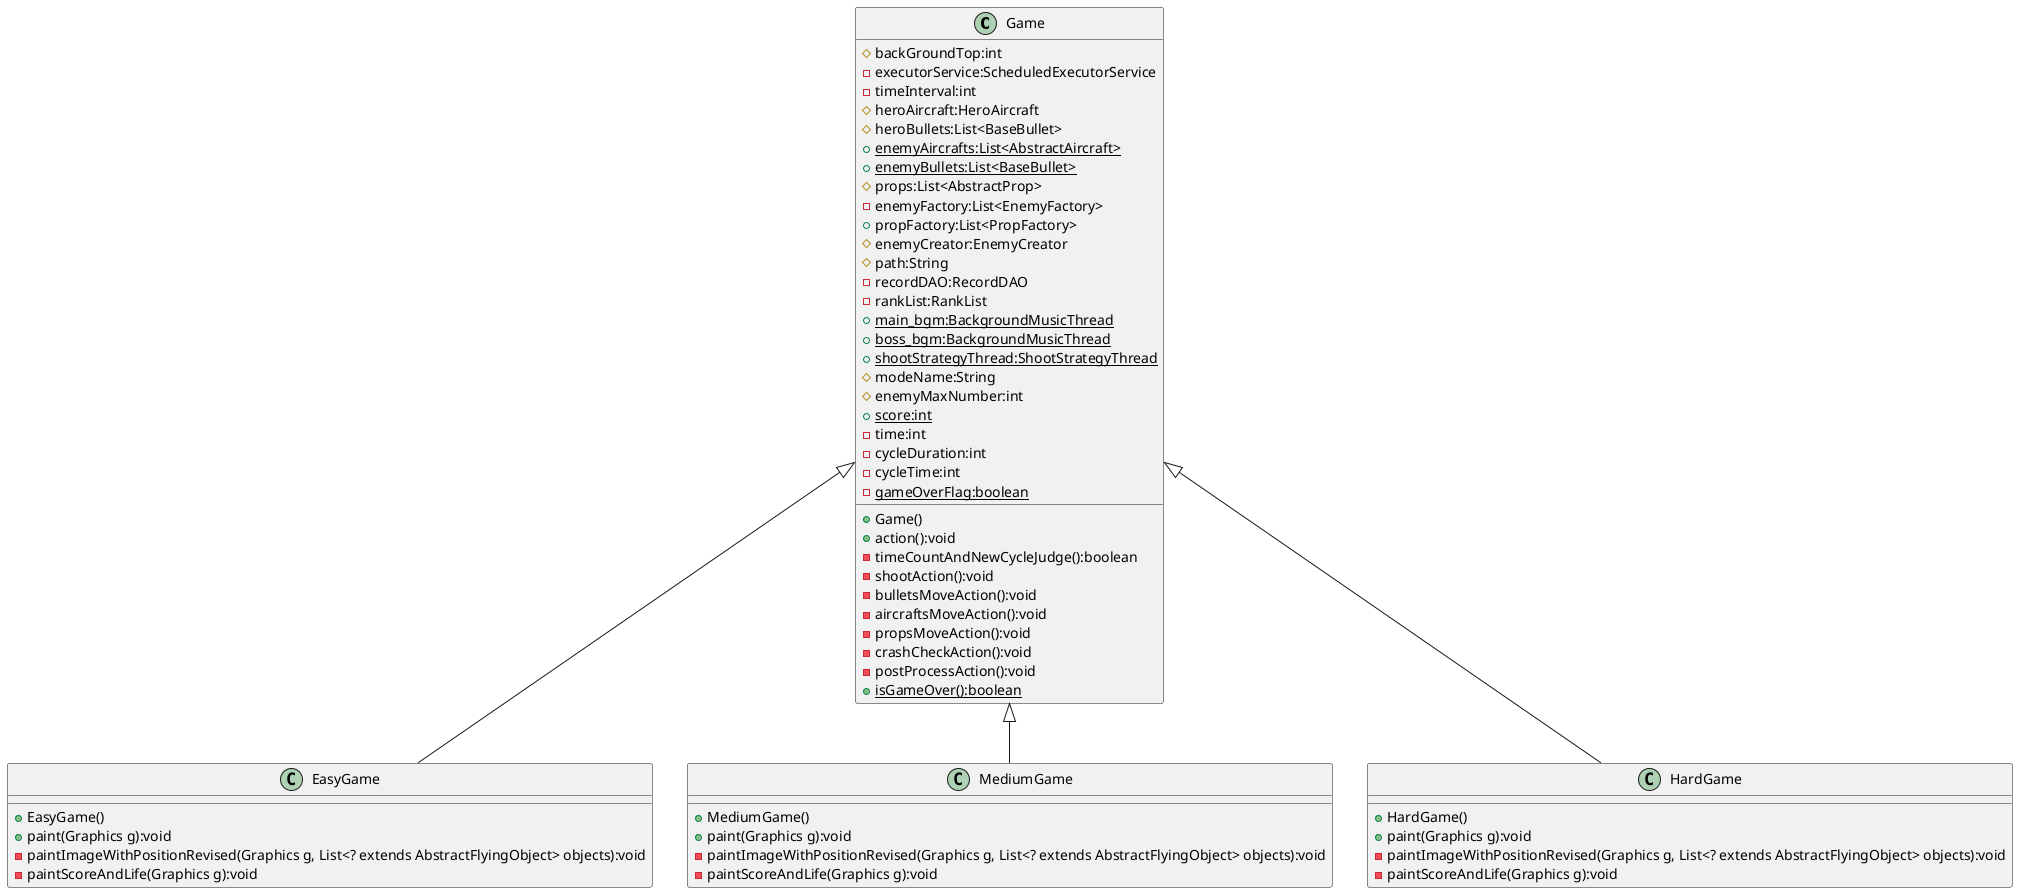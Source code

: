@startuml Template

class Game
{
    # backGroundTop:int
    - executorService:ScheduledExecutorService
    - timeInterval:int
    # heroAircraft:HeroAircraft
    # heroBullets:List<BaseBullet>
    + {static} enemyAircrafts:List<AbstractAircraft>
    + {static} enemyBullets:List<BaseBullet>
    # props:List<AbstractProp>
    - enemyFactory:List<EnemyFactory>
    + propFactory:List<PropFactory>
    # enemyCreator:EnemyCreator
    # path:String
    - recordDAO:RecordDAO
    - rankList:RankList
    + {static} main_bgm:BackgroundMusicThread
    + {static} boss_bgm:BackgroundMusicThread
    + {static} shootStrategyThread:ShootStrategyThread
    # modeName:String
    # enemyMaxNumber:int
    + {static} score:int
    - time:int
    - cycleDuration:int
    - cycleTime:int
    - {static} gameOverFlag:boolean

    + Game()
    + action():void
    - timeCountAndNewCycleJudge():boolean
    - shootAction():void
    - bulletsMoveAction():void
    - aircraftsMoveAction():void
    - propsMoveAction():void
    - crashCheckAction():void
    - postProcessAction():void
    + {static} isGameOver():boolean
}

class EasyGame
{
    + EasyGame()
    + paint(Graphics g):void
    - paintImageWithPositionRevised(Graphics g, List<? extends AbstractFlyingObject> objects):void
    - paintScoreAndLife(Graphics g):void 
}

class MediumGame
{
    + MediumGame()
    + paint(Graphics g):void
    - paintImageWithPositionRevised(Graphics g, List<? extends AbstractFlyingObject> objects):void
    - paintScoreAndLife(Graphics g):void 
}

class HardGame
{
    + HardGame()
    + paint(Graphics g):void
    - paintImageWithPositionRevised(Graphics g, List<? extends AbstractFlyingObject> objects):void
    - paintScoreAndLife(Graphics g):void 
}

Game <|-- EasyGame
Game <|-- MediumGame
Game <|-- HardGame